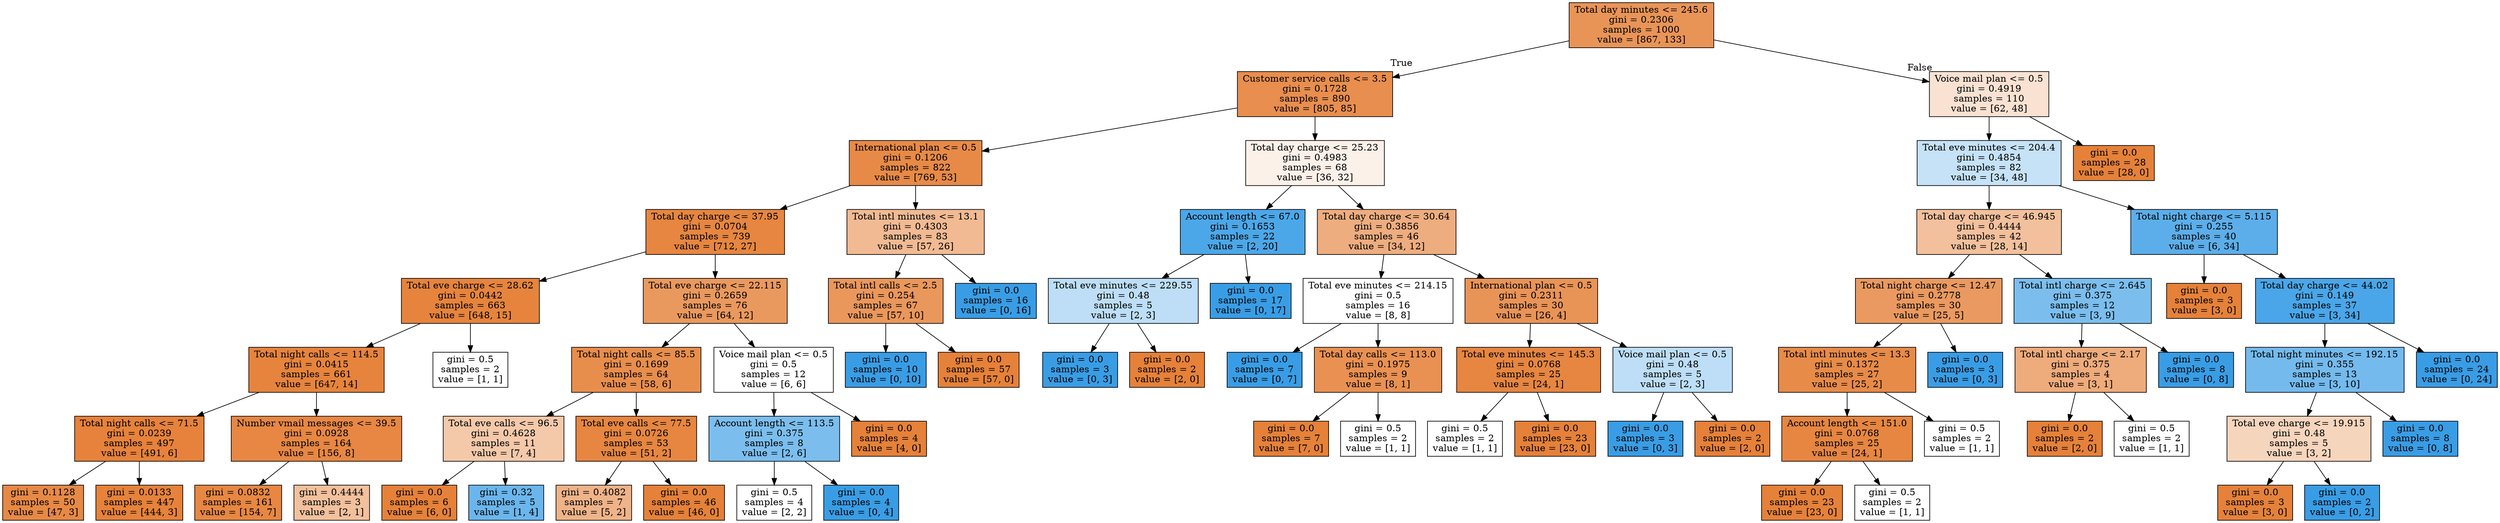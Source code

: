 digraph Tree {
node [shape=box, style="filled", color="black"] ;
0 [label="Total day minutes <= 245.6\ngini = 0.2306\nsamples = 1000\nvalue = [867, 133]", fillcolor="#e58139d8"] ;
1 [label="Customer service calls <= 3.5\ngini = 0.1728\nsamples = 890\nvalue = [805, 85]", fillcolor="#e58139e4"] ;
0 -> 1 [labeldistance=2.5, labelangle=45, headlabel="True"] ;
2 [label="International plan <= 0.5\ngini = 0.1206\nsamples = 822\nvalue = [769, 53]", fillcolor="#e58139ed"] ;
1 -> 2 ;
3 [label="Total day charge <= 37.95\ngini = 0.0704\nsamples = 739\nvalue = [712, 27]", fillcolor="#e58139f5"] ;
2 -> 3 ;
4 [label="Total eve charge <= 28.62\ngini = 0.0442\nsamples = 663\nvalue = [648, 15]", fillcolor="#e58139f9"] ;
3 -> 4 ;
5 [label="Total night calls <= 114.5\ngini = 0.0415\nsamples = 661\nvalue = [647, 14]", fillcolor="#e58139f9"] ;
4 -> 5 ;
6 [label="Total night calls <= 71.5\ngini = 0.0239\nsamples = 497\nvalue = [491, 6]", fillcolor="#e58139fc"] ;
5 -> 6 ;
7 [label="gini = 0.1128\nsamples = 50\nvalue = [47, 3]", fillcolor="#e58139ef"] ;
6 -> 7 ;
8 [label="gini = 0.0133\nsamples = 447\nvalue = [444, 3]", fillcolor="#e58139fd"] ;
6 -> 8 ;
9 [label="Number vmail messages <= 39.5\ngini = 0.0928\nsamples = 164\nvalue = [156, 8]", fillcolor="#e58139f2"] ;
5 -> 9 ;
10 [label="gini = 0.0832\nsamples = 161\nvalue = [154, 7]", fillcolor="#e58139f3"] ;
9 -> 10 ;
11 [label="gini = 0.4444\nsamples = 3\nvalue = [2, 1]", fillcolor="#e581397f"] ;
9 -> 11 ;
12 [label="gini = 0.5\nsamples = 2\nvalue = [1, 1]", fillcolor="#e5813900"] ;
4 -> 12 ;
13 [label="Total eve charge <= 22.115\ngini = 0.2659\nsamples = 76\nvalue = [64, 12]", fillcolor="#e58139cf"] ;
3 -> 13 ;
14 [label="Total night calls <= 85.5\ngini = 0.1699\nsamples = 64\nvalue = [58, 6]", fillcolor="#e58139e5"] ;
13 -> 14 ;
15 [label="Total eve calls <= 96.5\ngini = 0.4628\nsamples = 11\nvalue = [7, 4]", fillcolor="#e581396d"] ;
14 -> 15 ;
16 [label="gini = 0.0\nsamples = 6\nvalue = [6, 0]", fillcolor="#e58139ff"] ;
15 -> 16 ;
17 [label="gini = 0.32\nsamples = 5\nvalue = [1, 4]", fillcolor="#399de5bf"] ;
15 -> 17 ;
18 [label="Total eve calls <= 77.5\ngini = 0.0726\nsamples = 53\nvalue = [51, 2]", fillcolor="#e58139f5"] ;
14 -> 18 ;
19 [label="gini = 0.4082\nsamples = 7\nvalue = [5, 2]", fillcolor="#e5813999"] ;
18 -> 19 ;
20 [label="gini = 0.0\nsamples = 46\nvalue = [46, 0]", fillcolor="#e58139ff"] ;
18 -> 20 ;
21 [label="Voice mail plan <= 0.5\ngini = 0.5\nsamples = 12\nvalue = [6, 6]", fillcolor="#e5813900"] ;
13 -> 21 ;
22 [label="Account length <= 113.5\ngini = 0.375\nsamples = 8\nvalue = [2, 6]", fillcolor="#399de5aa"] ;
21 -> 22 ;
23 [label="gini = 0.5\nsamples = 4\nvalue = [2, 2]", fillcolor="#e5813900"] ;
22 -> 23 ;
24 [label="gini = 0.0\nsamples = 4\nvalue = [0, 4]", fillcolor="#399de5ff"] ;
22 -> 24 ;
25 [label="gini = 0.0\nsamples = 4\nvalue = [4, 0]", fillcolor="#e58139ff"] ;
21 -> 25 ;
26 [label="Total intl minutes <= 13.1\ngini = 0.4303\nsamples = 83\nvalue = [57, 26]", fillcolor="#e581398b"] ;
2 -> 26 ;
27 [label="Total intl calls <= 2.5\ngini = 0.254\nsamples = 67\nvalue = [57, 10]", fillcolor="#e58139d2"] ;
26 -> 27 ;
28 [label="gini = 0.0\nsamples = 10\nvalue = [0, 10]", fillcolor="#399de5ff"] ;
27 -> 28 ;
29 [label="gini = 0.0\nsamples = 57\nvalue = [57, 0]", fillcolor="#e58139ff"] ;
27 -> 29 ;
30 [label="gini = 0.0\nsamples = 16\nvalue = [0, 16]", fillcolor="#399de5ff"] ;
26 -> 30 ;
31 [label="Total day charge <= 25.23\ngini = 0.4983\nsamples = 68\nvalue = [36, 32]", fillcolor="#e581391c"] ;
1 -> 31 ;
32 [label="Account length <= 67.0\ngini = 0.1653\nsamples = 22\nvalue = [2, 20]", fillcolor="#399de5e6"] ;
31 -> 32 ;
33 [label="Total eve minutes <= 229.55\ngini = 0.48\nsamples = 5\nvalue = [2, 3]", fillcolor="#399de555"] ;
32 -> 33 ;
34 [label="gini = 0.0\nsamples = 3\nvalue = [0, 3]", fillcolor="#399de5ff"] ;
33 -> 34 ;
35 [label="gini = 0.0\nsamples = 2\nvalue = [2, 0]", fillcolor="#e58139ff"] ;
33 -> 35 ;
36 [label="gini = 0.0\nsamples = 17\nvalue = [0, 17]", fillcolor="#399de5ff"] ;
32 -> 36 ;
37 [label="Total day charge <= 30.64\ngini = 0.3856\nsamples = 46\nvalue = [34, 12]", fillcolor="#e58139a5"] ;
31 -> 37 ;
38 [label="Total eve minutes <= 214.15\ngini = 0.5\nsamples = 16\nvalue = [8, 8]", fillcolor="#e5813900"] ;
37 -> 38 ;
39 [label="gini = 0.0\nsamples = 7\nvalue = [0, 7]", fillcolor="#399de5ff"] ;
38 -> 39 ;
40 [label="Total day calls <= 113.0\ngini = 0.1975\nsamples = 9\nvalue = [8, 1]", fillcolor="#e58139df"] ;
38 -> 40 ;
41 [label="gini = 0.0\nsamples = 7\nvalue = [7, 0]", fillcolor="#e58139ff"] ;
40 -> 41 ;
42 [label="gini = 0.5\nsamples = 2\nvalue = [1, 1]", fillcolor="#e5813900"] ;
40 -> 42 ;
43 [label="International plan <= 0.5\ngini = 0.2311\nsamples = 30\nvalue = [26, 4]", fillcolor="#e58139d8"] ;
37 -> 43 ;
44 [label="Total eve minutes <= 145.3\ngini = 0.0768\nsamples = 25\nvalue = [24, 1]", fillcolor="#e58139f4"] ;
43 -> 44 ;
45 [label="gini = 0.5\nsamples = 2\nvalue = [1, 1]", fillcolor="#e5813900"] ;
44 -> 45 ;
46 [label="gini = 0.0\nsamples = 23\nvalue = [23, 0]", fillcolor="#e58139ff"] ;
44 -> 46 ;
47 [label="Voice mail plan <= 0.5\ngini = 0.48\nsamples = 5\nvalue = [2, 3]", fillcolor="#399de555"] ;
43 -> 47 ;
48 [label="gini = 0.0\nsamples = 3\nvalue = [0, 3]", fillcolor="#399de5ff"] ;
47 -> 48 ;
49 [label="gini = 0.0\nsamples = 2\nvalue = [2, 0]", fillcolor="#e58139ff"] ;
47 -> 49 ;
50 [label="Voice mail plan <= 0.5\ngini = 0.4919\nsamples = 110\nvalue = [62, 48]", fillcolor="#e581393a"] ;
0 -> 50 [labeldistance=2.5, labelangle=-45, headlabel="False"] ;
51 [label="Total eve minutes <= 204.4\ngini = 0.4854\nsamples = 82\nvalue = [34, 48]", fillcolor="#399de54a"] ;
50 -> 51 ;
52 [label="Total day charge <= 46.945\ngini = 0.4444\nsamples = 42\nvalue = [28, 14]", fillcolor="#e581397f"] ;
51 -> 52 ;
53 [label="Total night charge <= 12.47\ngini = 0.2778\nsamples = 30\nvalue = [25, 5]", fillcolor="#e58139cc"] ;
52 -> 53 ;
54 [label="Total intl minutes <= 13.3\ngini = 0.1372\nsamples = 27\nvalue = [25, 2]", fillcolor="#e58139eb"] ;
53 -> 54 ;
55 [label="Account length <= 151.0\ngini = 0.0768\nsamples = 25\nvalue = [24, 1]", fillcolor="#e58139f4"] ;
54 -> 55 ;
56 [label="gini = 0.0\nsamples = 23\nvalue = [23, 0]", fillcolor="#e58139ff"] ;
55 -> 56 ;
57 [label="gini = 0.5\nsamples = 2\nvalue = [1, 1]", fillcolor="#e5813900"] ;
55 -> 57 ;
58 [label="gini = 0.5\nsamples = 2\nvalue = [1, 1]", fillcolor="#e5813900"] ;
54 -> 58 ;
59 [label="gini = 0.0\nsamples = 3\nvalue = [0, 3]", fillcolor="#399de5ff"] ;
53 -> 59 ;
60 [label="Total intl charge <= 2.645\ngini = 0.375\nsamples = 12\nvalue = [3, 9]", fillcolor="#399de5aa"] ;
52 -> 60 ;
61 [label="Total intl charge <= 2.17\ngini = 0.375\nsamples = 4\nvalue = [3, 1]", fillcolor="#e58139aa"] ;
60 -> 61 ;
62 [label="gini = 0.0\nsamples = 2\nvalue = [2, 0]", fillcolor="#e58139ff"] ;
61 -> 62 ;
63 [label="gini = 0.5\nsamples = 2\nvalue = [1, 1]", fillcolor="#e5813900"] ;
61 -> 63 ;
64 [label="gini = 0.0\nsamples = 8\nvalue = [0, 8]", fillcolor="#399de5ff"] ;
60 -> 64 ;
65 [label="Total night charge <= 5.115\ngini = 0.255\nsamples = 40\nvalue = [6, 34]", fillcolor="#399de5d2"] ;
51 -> 65 ;
66 [label="gini = 0.0\nsamples = 3\nvalue = [3, 0]", fillcolor="#e58139ff"] ;
65 -> 66 ;
67 [label="Total day charge <= 44.02\ngini = 0.149\nsamples = 37\nvalue = [3, 34]", fillcolor="#399de5e9"] ;
65 -> 67 ;
68 [label="Total night minutes <= 192.15\ngini = 0.355\nsamples = 13\nvalue = [3, 10]", fillcolor="#399de5b3"] ;
67 -> 68 ;
69 [label="Total eve charge <= 19.915\ngini = 0.48\nsamples = 5\nvalue = [3, 2]", fillcolor="#e5813955"] ;
68 -> 69 ;
70 [label="gini = 0.0\nsamples = 3\nvalue = [3, 0]", fillcolor="#e58139ff"] ;
69 -> 70 ;
71 [label="gini = 0.0\nsamples = 2\nvalue = [0, 2]", fillcolor="#399de5ff"] ;
69 -> 71 ;
72 [label="gini = 0.0\nsamples = 8\nvalue = [0, 8]", fillcolor="#399de5ff"] ;
68 -> 72 ;
73 [label="gini = 0.0\nsamples = 24\nvalue = [0, 24]", fillcolor="#399de5ff"] ;
67 -> 73 ;
74 [label="gini = 0.0\nsamples = 28\nvalue = [28, 0]", fillcolor="#e58139ff"] ;
50 -> 74 ;
}
